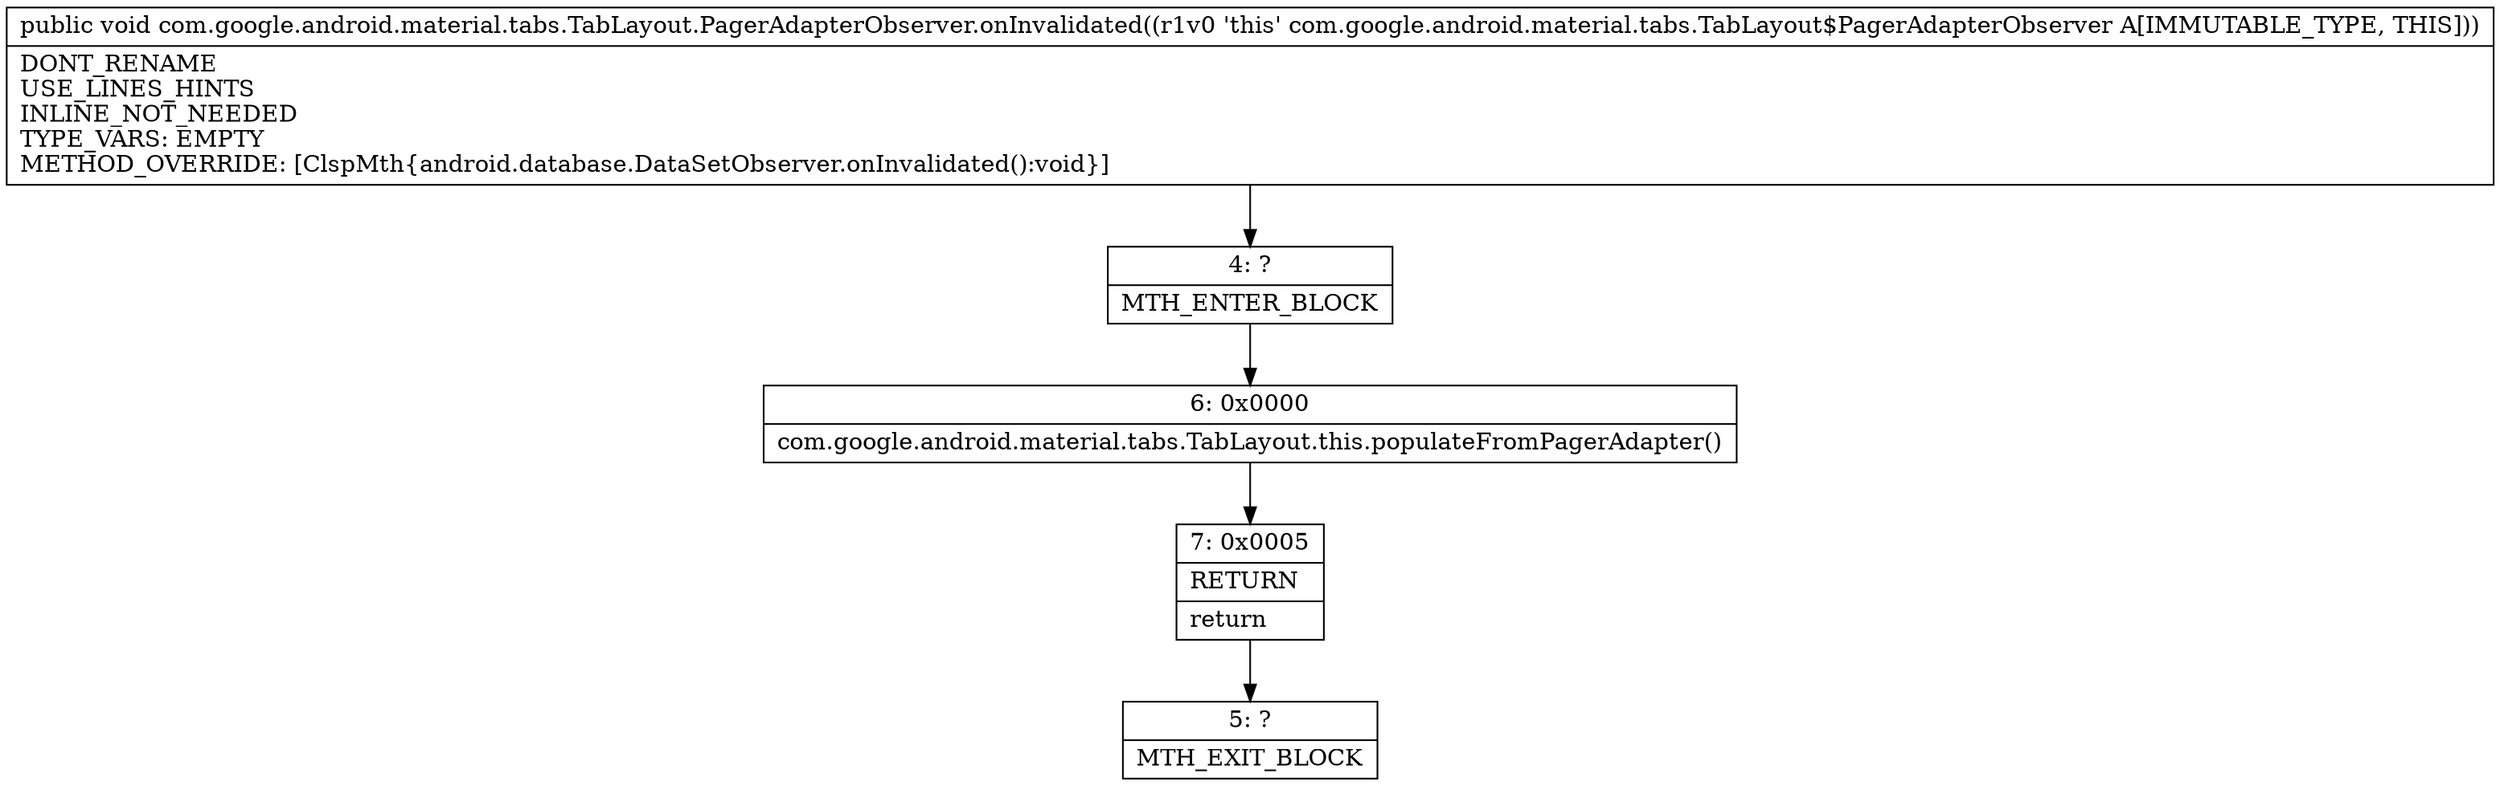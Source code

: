 digraph "CFG forcom.google.android.material.tabs.TabLayout.PagerAdapterObserver.onInvalidated()V" {
Node_4 [shape=record,label="{4\:\ ?|MTH_ENTER_BLOCK\l}"];
Node_6 [shape=record,label="{6\:\ 0x0000|com.google.android.material.tabs.TabLayout.this.populateFromPagerAdapter()\l}"];
Node_7 [shape=record,label="{7\:\ 0x0005|RETURN\l|return\l}"];
Node_5 [shape=record,label="{5\:\ ?|MTH_EXIT_BLOCK\l}"];
MethodNode[shape=record,label="{public void com.google.android.material.tabs.TabLayout.PagerAdapterObserver.onInvalidated((r1v0 'this' com.google.android.material.tabs.TabLayout$PagerAdapterObserver A[IMMUTABLE_TYPE, THIS]))  | DONT_RENAME\lUSE_LINES_HINTS\lINLINE_NOT_NEEDED\lTYPE_VARS: EMPTY\lMETHOD_OVERRIDE: [ClspMth\{android.database.DataSetObserver.onInvalidated():void\}]\l}"];
MethodNode -> Node_4;Node_4 -> Node_6;
Node_6 -> Node_7;
Node_7 -> Node_5;
}

